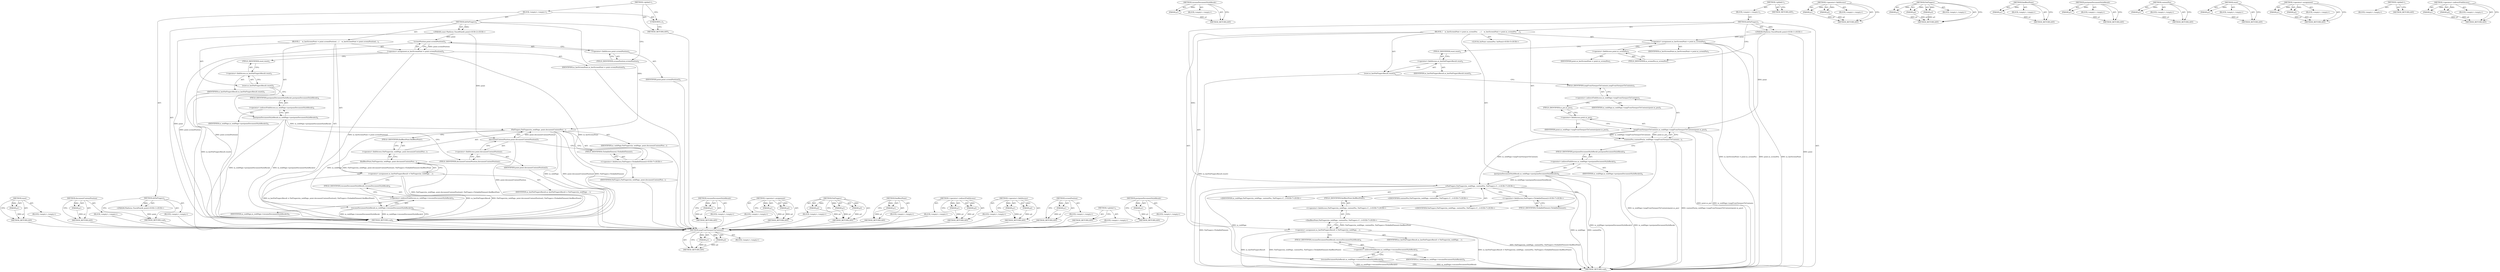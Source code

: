 digraph "postponeDocumentStyleRecalc" {
vulnerable_87 [label=<(METHOD,mapFromViewportToContents)>];
vulnerable_88 [label=<(PARAM,p1)>];
vulnerable_89 [label=<(PARAM,p2)>];
vulnerable_90 [label=<(BLOCK,&lt;empty&gt;,&lt;empty&gt;)>];
vulnerable_91 [label=<(METHOD_RETURN,ANY)>];
vulnerable_111 [label=<(METHOD,resumeDocumentStyleRecalc)>];
vulnerable_112 [label=<(PARAM,p1)>];
vulnerable_113 [label=<(BLOCK,&lt;empty&gt;,&lt;empty&gt;)>];
vulnerable_114 [label=<(METHOD_RETURN,ANY)>];
vulnerable_6 [label=<(METHOD,&lt;global&gt;)<SUB>1</SUB>>];
vulnerable_7 [label=<(BLOCK,&lt;empty&gt;,&lt;empty&gt;)<SUB>1</SUB>>];
vulnerable_8 [label=<(METHOD,doFatFingers)<SUB>1</SUB>>];
vulnerable_9 [label="<(PARAM,Platform::TouchPoint&amp; point)<SUB>1</SUB>>"];
vulnerable_10 [label=<(BLOCK,{
    m_lastScreenPoint = point.m_screenPos;
  ...,{
    m_lastScreenPoint = point.m_screenPos;
  ...)<SUB>2</SUB>>];
vulnerable_11 [label=<(&lt;operator&gt;.assignment,m_lastScreenPoint = point.m_screenPos)<SUB>3</SUB>>];
vulnerable_12 [label=<(IDENTIFIER,m_lastScreenPoint,m_lastScreenPoint = point.m_screenPos)<SUB>3</SUB>>];
vulnerable_13 [label=<(&lt;operator&gt;.fieldAccess,point.m_screenPos)<SUB>3</SUB>>];
vulnerable_14 [label=<(IDENTIFIER,point,m_lastScreenPoint = point.m_screenPos)<SUB>3</SUB>>];
vulnerable_15 [label=<(FIELD_IDENTIFIER,m_screenPos,m_screenPos)<SUB>3</SUB>>];
vulnerable_16 [label=<(reset,m_lastFatFingersResult.reset())<SUB>4</SUB>>];
vulnerable_17 [label=<(&lt;operator&gt;.fieldAccess,m_lastFatFingersResult.reset)<SUB>4</SUB>>];
vulnerable_18 [label=<(IDENTIFIER,m_lastFatFingersResult,m_lastFatFingersResult.reset())<SUB>4</SUB>>];
vulnerable_19 [label=<(FIELD_IDENTIFIER,reset,reset)<SUB>4</SUB>>];
vulnerable_20 [label="<(LOCAL,IntPoint contentPos: IntPoint)<SUB>5</SUB>>"];
vulnerable_21 [label=<(contentPos,contentPos(m_webPage-&gt;mapFromViewportToContents...)<SUB>5</SUB>>];
vulnerable_22 [label=<(mapFromViewportToContents,m_webPage-&gt;mapFromViewportToContents(point.m_pos))<SUB>5</SUB>>];
vulnerable_23 [label=<(&lt;operator&gt;.indirectFieldAccess,m_webPage-&gt;mapFromViewportToContents)<SUB>5</SUB>>];
vulnerable_24 [label=<(IDENTIFIER,m_webPage,m_webPage-&gt;mapFromViewportToContents(point.m_pos))<SUB>5</SUB>>];
vulnerable_25 [label=<(FIELD_IDENTIFIER,mapFromViewportToContents,mapFromViewportToContents)<SUB>5</SUB>>];
vulnerable_26 [label=<(&lt;operator&gt;.fieldAccess,point.m_pos)<SUB>5</SUB>>];
vulnerable_27 [label=<(IDENTIFIER,point,m_webPage-&gt;mapFromViewportToContents(point.m_pos))<SUB>5</SUB>>];
vulnerable_28 [label=<(FIELD_IDENTIFIER,m_pos,m_pos)<SUB>5</SUB>>];
vulnerable_29 [label=<(postponeDocumentStyleRecalc,m_webPage-&gt;postponeDocumentStyleRecalc())<SUB>6</SUB>>];
vulnerable_30 [label=<(&lt;operator&gt;.indirectFieldAccess,m_webPage-&gt;postponeDocumentStyleRecalc)<SUB>6</SUB>>];
vulnerable_31 [label=<(IDENTIFIER,m_webPage,m_webPage-&gt;postponeDocumentStyleRecalc())<SUB>6</SUB>>];
vulnerable_32 [label=<(FIELD_IDENTIFIER,postponeDocumentStyleRecalc,postponeDocumentStyleRecalc)<SUB>6</SUB>>];
vulnerable_33 [label=<(&lt;operator&gt;.assignment,m_lastFatFingersResult = FatFingers(m_webPage, ...)<SUB>7</SUB>>];
vulnerable_34 [label=<(IDENTIFIER,m_lastFatFingersResult,m_lastFatFingersResult = FatFingers(m_webPage, ...)<SUB>7</SUB>>];
vulnerable_35 [label="<(findBestPoint,FatFingers(m_webPage, contentPos, FatFingers::C...)<SUB>7</SUB>>"];
vulnerable_36 [label="<(&lt;operator&gt;.fieldAccess,FatFingers(m_webPage, contentPos, FatFingers::C...)<SUB>7</SUB>>"];
vulnerable_37 [label="<(FatFingers,FatFingers(m_webPage, contentPos, FatFingers::C...)<SUB>7</SUB>>"];
vulnerable_38 [label="<(IDENTIFIER,m_webPage,FatFingers(m_webPage, contentPos, FatFingers::C...)<SUB>7</SUB>>"];
vulnerable_39 [label="<(IDENTIFIER,contentPos,FatFingers(m_webPage, contentPos, FatFingers::C...)<SUB>7</SUB>>"];
vulnerable_40 [label="<(&lt;operator&gt;.fieldAccess,FatFingers::ClickableElement)<SUB>7</SUB>>"];
vulnerable_41 [label="<(IDENTIFIER,FatFingers,FatFingers(m_webPage, contentPos, FatFingers::C...)<SUB>7</SUB>>"];
vulnerable_42 [label=<(FIELD_IDENTIFIER,ClickableElement,ClickableElement)<SUB>7</SUB>>];
vulnerable_43 [label=<(FIELD_IDENTIFIER,findBestPoint,findBestPoint)<SUB>7</SUB>>];
vulnerable_44 [label=<(resumeDocumentStyleRecalc,m_webPage-&gt;resumeDocumentStyleRecalc())<SUB>8</SUB>>];
vulnerable_45 [label=<(&lt;operator&gt;.indirectFieldAccess,m_webPage-&gt;resumeDocumentStyleRecalc)<SUB>8</SUB>>];
vulnerable_46 [label=<(IDENTIFIER,m_webPage,m_webPage-&gt;resumeDocumentStyleRecalc())<SUB>8</SUB>>];
vulnerable_47 [label=<(FIELD_IDENTIFIER,resumeDocumentStyleRecalc,resumeDocumentStyleRecalc)<SUB>8</SUB>>];
vulnerable_48 [label=<(METHOD_RETURN,void)<SUB>1</SUB>>];
vulnerable_50 [label=<(METHOD_RETURN,ANY)<SUB>1</SUB>>];
vulnerable_74 [label=<(METHOD,&lt;operator&gt;.fieldAccess)>];
vulnerable_75 [label=<(PARAM,p1)>];
vulnerable_76 [label=<(PARAM,p2)>];
vulnerable_77 [label=<(BLOCK,&lt;empty&gt;,&lt;empty&gt;)>];
vulnerable_78 [label=<(METHOD_RETURN,ANY)>];
vulnerable_105 [label=<(METHOD,FatFingers)>];
vulnerable_106 [label=<(PARAM,p1)>];
vulnerable_107 [label=<(PARAM,p2)>];
vulnerable_108 [label=<(PARAM,p3)>];
vulnerable_109 [label=<(BLOCK,&lt;empty&gt;,&lt;empty&gt;)>];
vulnerable_110 [label=<(METHOD_RETURN,ANY)>];
vulnerable_101 [label=<(METHOD,findBestPoint)>];
vulnerable_102 [label=<(PARAM,p1)>];
vulnerable_103 [label=<(BLOCK,&lt;empty&gt;,&lt;empty&gt;)>];
vulnerable_104 [label=<(METHOD_RETURN,ANY)>];
vulnerable_97 [label=<(METHOD,postponeDocumentStyleRecalc)>];
vulnerable_98 [label=<(PARAM,p1)>];
vulnerable_99 [label=<(BLOCK,&lt;empty&gt;,&lt;empty&gt;)>];
vulnerable_100 [label=<(METHOD_RETURN,ANY)>];
vulnerable_83 [label=<(METHOD,contentPos)>];
vulnerable_84 [label=<(PARAM,p1)>];
vulnerable_85 [label=<(BLOCK,&lt;empty&gt;,&lt;empty&gt;)>];
vulnerable_86 [label=<(METHOD_RETURN,ANY)>];
vulnerable_79 [label=<(METHOD,reset)>];
vulnerable_80 [label=<(PARAM,p1)>];
vulnerable_81 [label=<(BLOCK,&lt;empty&gt;,&lt;empty&gt;)>];
vulnerable_82 [label=<(METHOD_RETURN,ANY)>];
vulnerable_69 [label=<(METHOD,&lt;operator&gt;.assignment)>];
vulnerable_70 [label=<(PARAM,p1)>];
vulnerable_71 [label=<(PARAM,p2)>];
vulnerable_72 [label=<(BLOCK,&lt;empty&gt;,&lt;empty&gt;)>];
vulnerable_73 [label=<(METHOD_RETURN,ANY)>];
vulnerable_63 [label=<(METHOD,&lt;global&gt;)<SUB>1</SUB>>];
vulnerable_64 [label=<(BLOCK,&lt;empty&gt;,&lt;empty&gt;)>];
vulnerable_65 [label=<(METHOD_RETURN,ANY)>];
vulnerable_92 [label=<(METHOD,&lt;operator&gt;.indirectFieldAccess)>];
vulnerable_93 [label=<(PARAM,p1)>];
vulnerable_94 [label=<(PARAM,p2)>];
vulnerable_95 [label=<(BLOCK,&lt;empty&gt;,&lt;empty&gt;)>];
vulnerable_96 [label=<(METHOD_RETURN,ANY)>];
fixed_82 [label=<(METHOD,reset)>];
fixed_83 [label=<(PARAM,p1)>];
fixed_84 [label=<(BLOCK,&lt;empty&gt;,&lt;empty&gt;)>];
fixed_85 [label=<(METHOD_RETURN,ANY)>];
fixed_105 [label=<(METHOD,documentContentPosition)>];
fixed_106 [label=<(PARAM,p1)>];
fixed_107 [label=<(BLOCK,&lt;empty&gt;,&lt;empty&gt;)>];
fixed_108 [label=<(METHOD_RETURN,ANY)>];
fixed_6 [label=<(METHOD,&lt;global&gt;)<SUB>1</SUB>>];
fixed_7 [label=<(BLOCK,&lt;empty&gt;,&lt;empty&gt;)<SUB>1</SUB>>];
fixed_8 [label=<(METHOD,doFatFingers)<SUB>1</SUB>>];
fixed_9 [label="<(PARAM,Platform::TouchPoint&amp; point)<SUB>1</SUB>>"];
fixed_10 [label=<(BLOCK,&lt;empty&gt;,&lt;empty&gt;)>];
fixed_11 [label=<(METHOD_RETURN,void)<SUB>1</SUB>>];
fixed_13 [label=<(UNKNOWN,),))<SUB>1</SUB>>];
fixed_14 [label=<(METHOD,doFatFingers)<SUB>2</SUB>>];
fixed_15 [label="<(PARAM,const Platform::TouchPoint&amp; point)<SUB>2</SUB>>"];
fixed_16 [label=<(BLOCK,{
    m_lastScreenPoint = point.screenPosition(...,{
    m_lastScreenPoint = point.screenPosition(...)<SUB>3</SUB>>];
fixed_17 [label=<(&lt;operator&gt;.assignment,m_lastScreenPoint = point.screenPosition())<SUB>4</SUB>>];
fixed_18 [label=<(IDENTIFIER,m_lastScreenPoint,m_lastScreenPoint = point.screenPosition())<SUB>4</SUB>>];
fixed_19 [label=<(screenPosition,point.screenPosition())<SUB>4</SUB>>];
fixed_20 [label=<(&lt;operator&gt;.fieldAccess,point.screenPosition)<SUB>4</SUB>>];
fixed_21 [label=<(IDENTIFIER,point,point.screenPosition())<SUB>4</SUB>>];
fixed_22 [label=<(FIELD_IDENTIFIER,screenPosition,screenPosition)<SUB>4</SUB>>];
fixed_23 [label=<(reset,m_lastFatFingersResult.reset())<SUB>5</SUB>>];
fixed_24 [label=<(&lt;operator&gt;.fieldAccess,m_lastFatFingersResult.reset)<SUB>5</SUB>>];
fixed_25 [label=<(IDENTIFIER,m_lastFatFingersResult,m_lastFatFingersResult.reset())<SUB>5</SUB>>];
fixed_26 [label=<(FIELD_IDENTIFIER,reset,reset)<SUB>5</SUB>>];
fixed_27 [label=<(postponeDocumentStyleRecalc,m_webPage-&gt;postponeDocumentStyleRecalc())<SUB>6</SUB>>];
fixed_28 [label=<(&lt;operator&gt;.indirectFieldAccess,m_webPage-&gt;postponeDocumentStyleRecalc)<SUB>6</SUB>>];
fixed_29 [label=<(IDENTIFIER,m_webPage,m_webPage-&gt;postponeDocumentStyleRecalc())<SUB>6</SUB>>];
fixed_30 [label=<(FIELD_IDENTIFIER,postponeDocumentStyleRecalc,postponeDocumentStyleRecalc)<SUB>6</SUB>>];
fixed_31 [label=<(&lt;operator&gt;.assignment,m_lastFatFingersResult = FatFingers(m_webPage, ...)<SUB>7</SUB>>];
fixed_32 [label=<(IDENTIFIER,m_lastFatFingersResult,m_lastFatFingersResult = FatFingers(m_webPage, ...)<SUB>7</SUB>>];
fixed_33 [label=<(findBestPoint,FatFingers(m_webPage, point.documentContentPosi...)<SUB>7</SUB>>];
fixed_34 [label=<(&lt;operator&gt;.fieldAccess,FatFingers(m_webPage, point.documentContentPosi...)<SUB>7</SUB>>];
fixed_35 [label=<(FatFingers,FatFingers(m_webPage, point.documentContentPosi...)<SUB>7</SUB>>];
fixed_36 [label=<(IDENTIFIER,m_webPage,FatFingers(m_webPage, point.documentContentPosi...)<SUB>7</SUB>>];
fixed_37 [label=<(documentContentPosition,point.documentContentPosition())<SUB>7</SUB>>];
fixed_38 [label=<(&lt;operator&gt;.fieldAccess,point.documentContentPosition)<SUB>7</SUB>>];
fixed_39 [label=<(IDENTIFIER,point,point.documentContentPosition())<SUB>7</SUB>>];
fixed_40 [label=<(FIELD_IDENTIFIER,documentContentPosition,documentContentPosition)<SUB>7</SUB>>];
fixed_41 [label="<(&lt;operator&gt;.fieldAccess,FatFingers::ClickableElement)<SUB>7</SUB>>"];
fixed_42 [label=<(IDENTIFIER,FatFingers,FatFingers(m_webPage, point.documentContentPosi...)<SUB>7</SUB>>];
fixed_43 [label=<(FIELD_IDENTIFIER,ClickableElement,ClickableElement)<SUB>7</SUB>>];
fixed_44 [label=<(FIELD_IDENTIFIER,findBestPoint,findBestPoint)<SUB>7</SUB>>];
fixed_45 [label=<(resumeDocumentStyleRecalc,m_webPage-&gt;resumeDocumentStyleRecalc())<SUB>8</SUB>>];
fixed_46 [label=<(&lt;operator&gt;.indirectFieldAccess,m_webPage-&gt;resumeDocumentStyleRecalc)<SUB>8</SUB>>];
fixed_47 [label=<(IDENTIFIER,m_webPage,m_webPage-&gt;resumeDocumentStyleRecalc())<SUB>8</SUB>>];
fixed_48 [label=<(FIELD_IDENTIFIER,resumeDocumentStyleRecalc,resumeDocumentStyleRecalc)<SUB>8</SUB>>];
fixed_49 [label=<(METHOD_RETURN,void)<SUB>2</SUB>>];
fixed_51 [label=<(METHOD_RETURN,ANY)<SUB>1</SUB>>];
fixed_109 [label=<(METHOD,resumeDocumentStyleRecalc)>];
fixed_110 [label=<(PARAM,p1)>];
fixed_111 [label=<(BLOCK,&lt;empty&gt;,&lt;empty&gt;)>];
fixed_112 [label=<(METHOD_RETURN,ANY)>];
fixed_68 [label=<(METHOD,&lt;operator&gt;.assignment)>];
fixed_69 [label=<(PARAM,p1)>];
fixed_70 [label=<(PARAM,p2)>];
fixed_71 [label=<(BLOCK,&lt;empty&gt;,&lt;empty&gt;)>];
fixed_72 [label=<(METHOD_RETURN,ANY)>];
fixed_99 [label=<(METHOD,FatFingers)>];
fixed_100 [label=<(PARAM,p1)>];
fixed_101 [label=<(PARAM,p2)>];
fixed_102 [label=<(PARAM,p3)>];
fixed_103 [label=<(BLOCK,&lt;empty&gt;,&lt;empty&gt;)>];
fixed_104 [label=<(METHOD_RETURN,ANY)>];
fixed_95 [label=<(METHOD,findBestPoint)>];
fixed_96 [label=<(PARAM,p1)>];
fixed_97 [label=<(BLOCK,&lt;empty&gt;,&lt;empty&gt;)>];
fixed_98 [label=<(METHOD_RETURN,ANY)>];
fixed_90 [label=<(METHOD,&lt;operator&gt;.indirectFieldAccess)>];
fixed_91 [label=<(PARAM,p1)>];
fixed_92 [label=<(PARAM,p2)>];
fixed_93 [label=<(BLOCK,&lt;empty&gt;,&lt;empty&gt;)>];
fixed_94 [label=<(METHOD_RETURN,ANY)>];
fixed_77 [label=<(METHOD,&lt;operator&gt;.fieldAccess)>];
fixed_78 [label=<(PARAM,p1)>];
fixed_79 [label=<(PARAM,p2)>];
fixed_80 [label=<(BLOCK,&lt;empty&gt;,&lt;empty&gt;)>];
fixed_81 [label=<(METHOD_RETURN,ANY)>];
fixed_73 [label=<(METHOD,screenPosition)>];
fixed_74 [label=<(PARAM,p1)>];
fixed_75 [label=<(BLOCK,&lt;empty&gt;,&lt;empty&gt;)>];
fixed_76 [label=<(METHOD_RETURN,ANY)>];
fixed_62 [label=<(METHOD,&lt;global&gt;)<SUB>1</SUB>>];
fixed_63 [label=<(BLOCK,&lt;empty&gt;,&lt;empty&gt;)>];
fixed_64 [label=<(METHOD_RETURN,ANY)>];
fixed_86 [label=<(METHOD,postponeDocumentStyleRecalc)>];
fixed_87 [label=<(PARAM,p1)>];
fixed_88 [label=<(BLOCK,&lt;empty&gt;,&lt;empty&gt;)>];
fixed_89 [label=<(METHOD_RETURN,ANY)>];
vulnerable_87 -> vulnerable_88  [key=0, label="AST: "];
vulnerable_87 -> vulnerable_88  [key=1, label="DDG: "];
vulnerable_87 -> vulnerable_90  [key=0, label="AST: "];
vulnerable_87 -> vulnerable_89  [key=0, label="AST: "];
vulnerable_87 -> vulnerable_89  [key=1, label="DDG: "];
vulnerable_87 -> vulnerable_91  [key=0, label="AST: "];
vulnerable_87 -> vulnerable_91  [key=1, label="CFG: "];
vulnerable_88 -> vulnerable_91  [key=0, label="DDG: p1"];
vulnerable_89 -> vulnerable_91  [key=0, label="DDG: p2"];
vulnerable_111 -> vulnerable_112  [key=0, label="AST: "];
vulnerable_111 -> vulnerable_112  [key=1, label="DDG: "];
vulnerable_111 -> vulnerable_113  [key=0, label="AST: "];
vulnerable_111 -> vulnerable_114  [key=0, label="AST: "];
vulnerable_111 -> vulnerable_114  [key=1, label="CFG: "];
vulnerable_112 -> vulnerable_114  [key=0, label="DDG: p1"];
vulnerable_6 -> vulnerable_7  [key=0, label="AST: "];
vulnerable_6 -> vulnerable_50  [key=0, label="AST: "];
vulnerable_6 -> vulnerable_50  [key=1, label="CFG: "];
vulnerable_7 -> vulnerable_8  [key=0, label="AST: "];
vulnerable_8 -> vulnerable_9  [key=0, label="AST: "];
vulnerable_8 -> vulnerable_9  [key=1, label="DDG: "];
vulnerable_8 -> vulnerable_10  [key=0, label="AST: "];
vulnerable_8 -> vulnerable_48  [key=0, label="AST: "];
vulnerable_8 -> vulnerable_15  [key=0, label="CFG: "];
vulnerable_8 -> vulnerable_37  [key=0, label="DDG: "];
vulnerable_9 -> vulnerable_48  [key=0, label="DDG: point"];
vulnerable_9 -> vulnerable_11  [key=0, label="DDG: point"];
vulnerable_9 -> vulnerable_22  [key=0, label="DDG: point"];
vulnerable_10 -> vulnerable_11  [key=0, label="AST: "];
vulnerable_10 -> vulnerable_16  [key=0, label="AST: "];
vulnerable_10 -> vulnerable_20  [key=0, label="AST: "];
vulnerable_10 -> vulnerable_21  [key=0, label="AST: "];
vulnerable_10 -> vulnerable_29  [key=0, label="AST: "];
vulnerable_10 -> vulnerable_33  [key=0, label="AST: "];
vulnerable_10 -> vulnerable_44  [key=0, label="AST: "];
vulnerable_11 -> vulnerable_12  [key=0, label="AST: "];
vulnerable_11 -> vulnerable_13  [key=0, label="AST: "];
vulnerable_11 -> vulnerable_19  [key=0, label="CFG: "];
vulnerable_11 -> vulnerable_48  [key=0, label="DDG: point.m_screenPos"];
vulnerable_11 -> vulnerable_48  [key=1, label="DDG: m_lastScreenPoint = point.m_screenPos"];
vulnerable_11 -> vulnerable_48  [key=2, label="DDG: m_lastScreenPoint"];
vulnerable_13 -> vulnerable_14  [key=0, label="AST: "];
vulnerable_13 -> vulnerable_15  [key=0, label="AST: "];
vulnerable_13 -> vulnerable_11  [key=0, label="CFG: "];
vulnerable_15 -> vulnerable_13  [key=0, label="CFG: "];
vulnerable_16 -> vulnerable_17  [key=0, label="AST: "];
vulnerable_16 -> vulnerable_25  [key=0, label="CFG: "];
vulnerable_16 -> vulnerable_48  [key=0, label="DDG: m_lastFatFingersResult.reset()"];
vulnerable_17 -> vulnerable_18  [key=0, label="AST: "];
vulnerable_17 -> vulnerable_19  [key=0, label="AST: "];
vulnerable_17 -> vulnerable_16  [key=0, label="CFG: "];
vulnerable_19 -> vulnerable_17  [key=0, label="CFG: "];
vulnerable_21 -> vulnerable_22  [key=0, label="AST: "];
vulnerable_21 -> vulnerable_32  [key=0, label="CFG: "];
vulnerable_21 -> vulnerable_48  [key=0, label="DDG: m_webPage-&gt;mapFromViewportToContents(point.m_pos)"];
vulnerable_21 -> vulnerable_48  [key=1, label="DDG: contentPos(m_webPage-&gt;mapFromViewportToContents(point.m_pos))"];
vulnerable_22 -> vulnerable_23  [key=0, label="AST: "];
vulnerable_22 -> vulnerable_26  [key=0, label="AST: "];
vulnerable_22 -> vulnerable_21  [key=0, label="CFG: "];
vulnerable_22 -> vulnerable_21  [key=1, label="DDG: m_webPage-&gt;mapFromViewportToContents"];
vulnerable_22 -> vulnerable_21  [key=2, label="DDG: point.m_pos"];
vulnerable_22 -> vulnerable_48  [key=0, label="DDG: m_webPage-&gt;mapFromViewportToContents"];
vulnerable_22 -> vulnerable_48  [key=1, label="DDG: point.m_pos"];
vulnerable_22 -> vulnerable_37  [key=0, label="DDG: m_webPage-&gt;mapFromViewportToContents"];
vulnerable_23 -> vulnerable_24  [key=0, label="AST: "];
vulnerable_23 -> vulnerable_25  [key=0, label="AST: "];
vulnerable_23 -> vulnerable_28  [key=0, label="CFG: "];
vulnerable_25 -> vulnerable_23  [key=0, label="CFG: "];
vulnerable_26 -> vulnerable_27  [key=0, label="AST: "];
vulnerable_26 -> vulnerable_28  [key=0, label="AST: "];
vulnerable_26 -> vulnerable_22  [key=0, label="CFG: "];
vulnerable_28 -> vulnerable_26  [key=0, label="CFG: "];
vulnerable_29 -> vulnerable_30  [key=0, label="AST: "];
vulnerable_29 -> vulnerable_42  [key=0, label="CFG: "];
vulnerable_29 -> vulnerable_48  [key=0, label="DDG: m_webPage-&gt;postponeDocumentStyleRecalc"];
vulnerable_29 -> vulnerable_48  [key=1, label="DDG: m_webPage-&gt;postponeDocumentStyleRecalc()"];
vulnerable_29 -> vulnerable_37  [key=0, label="DDG: m_webPage-&gt;postponeDocumentStyleRecalc"];
vulnerable_30 -> vulnerable_31  [key=0, label="AST: "];
vulnerable_30 -> vulnerable_32  [key=0, label="AST: "];
vulnerable_30 -> vulnerable_29  [key=0, label="CFG: "];
vulnerable_32 -> vulnerable_30  [key=0, label="CFG: "];
vulnerable_33 -> vulnerable_34  [key=0, label="AST: "];
vulnerable_33 -> vulnerable_35  [key=0, label="AST: "];
vulnerable_33 -> vulnerable_47  [key=0, label="CFG: "];
vulnerable_33 -> vulnerable_48  [key=0, label="DDG: m_lastFatFingersResult"];
vulnerable_33 -> vulnerable_48  [key=1, label="DDG: FatFingers(m_webPage, contentPos, FatFingers::ClickableElement).findBestPoint()"];
vulnerable_33 -> vulnerable_48  [key=2, label="DDG: m_lastFatFingersResult = FatFingers(m_webPage, contentPos, FatFingers::ClickableElement).findBestPoint()"];
vulnerable_35 -> vulnerable_36  [key=0, label="AST: "];
vulnerable_35 -> vulnerable_33  [key=0, label="CFG: "];
vulnerable_35 -> vulnerable_33  [key=1, label="DDG: FatFingers(m_webPage, contentPos, FatFingers::ClickableElement).findBestPoint"];
vulnerable_35 -> vulnerable_48  [key=0, label="DDG: FatFingers(m_webPage, contentPos, FatFingers::ClickableElement).findBestPoint"];
vulnerable_36 -> vulnerable_37  [key=0, label="AST: "];
vulnerable_36 -> vulnerable_43  [key=0, label="AST: "];
vulnerable_36 -> vulnerable_35  [key=0, label="CFG: "];
vulnerable_37 -> vulnerable_38  [key=0, label="AST: "];
vulnerable_37 -> vulnerable_39  [key=0, label="AST: "];
vulnerable_37 -> vulnerable_40  [key=0, label="AST: "];
vulnerable_37 -> vulnerable_43  [key=0, label="CFG: "];
vulnerable_37 -> vulnerable_48  [key=0, label="DDG: m_webPage"];
vulnerable_37 -> vulnerable_48  [key=1, label="DDG: contentPos"];
vulnerable_37 -> vulnerable_48  [key=2, label="DDG: FatFingers::ClickableElement"];
vulnerable_37 -> vulnerable_44  [key=0, label="DDG: m_webPage"];
vulnerable_40 -> vulnerable_41  [key=0, label="AST: "];
vulnerable_40 -> vulnerable_42  [key=0, label="AST: "];
vulnerable_40 -> vulnerable_37  [key=0, label="CFG: "];
vulnerable_42 -> vulnerable_40  [key=0, label="CFG: "];
vulnerable_43 -> vulnerable_36  [key=0, label="CFG: "];
vulnerable_44 -> vulnerable_45  [key=0, label="AST: "];
vulnerable_44 -> vulnerable_48  [key=0, label="CFG: "];
vulnerable_44 -> vulnerable_48  [key=1, label="DDG: m_webPage-&gt;resumeDocumentStyleRecalc"];
vulnerable_44 -> vulnerable_48  [key=2, label="DDG: m_webPage-&gt;resumeDocumentStyleRecalc()"];
vulnerable_45 -> vulnerable_46  [key=0, label="AST: "];
vulnerable_45 -> vulnerable_47  [key=0, label="AST: "];
vulnerable_45 -> vulnerable_44  [key=0, label="CFG: "];
vulnerable_47 -> vulnerable_45  [key=0, label="CFG: "];
vulnerable_74 -> vulnerable_75  [key=0, label="AST: "];
vulnerable_74 -> vulnerable_75  [key=1, label="DDG: "];
vulnerable_74 -> vulnerable_77  [key=0, label="AST: "];
vulnerable_74 -> vulnerable_76  [key=0, label="AST: "];
vulnerable_74 -> vulnerable_76  [key=1, label="DDG: "];
vulnerable_74 -> vulnerable_78  [key=0, label="AST: "];
vulnerable_74 -> vulnerable_78  [key=1, label="CFG: "];
vulnerable_75 -> vulnerable_78  [key=0, label="DDG: p1"];
vulnerable_76 -> vulnerable_78  [key=0, label="DDG: p2"];
vulnerable_105 -> vulnerable_106  [key=0, label="AST: "];
vulnerable_105 -> vulnerable_106  [key=1, label="DDG: "];
vulnerable_105 -> vulnerable_109  [key=0, label="AST: "];
vulnerable_105 -> vulnerable_107  [key=0, label="AST: "];
vulnerable_105 -> vulnerable_107  [key=1, label="DDG: "];
vulnerable_105 -> vulnerable_110  [key=0, label="AST: "];
vulnerable_105 -> vulnerable_110  [key=1, label="CFG: "];
vulnerable_105 -> vulnerable_108  [key=0, label="AST: "];
vulnerable_105 -> vulnerable_108  [key=1, label="DDG: "];
vulnerable_106 -> vulnerable_110  [key=0, label="DDG: p1"];
vulnerable_107 -> vulnerable_110  [key=0, label="DDG: p2"];
vulnerable_108 -> vulnerable_110  [key=0, label="DDG: p3"];
vulnerable_101 -> vulnerable_102  [key=0, label="AST: "];
vulnerable_101 -> vulnerable_102  [key=1, label="DDG: "];
vulnerable_101 -> vulnerable_103  [key=0, label="AST: "];
vulnerable_101 -> vulnerable_104  [key=0, label="AST: "];
vulnerable_101 -> vulnerable_104  [key=1, label="CFG: "];
vulnerable_102 -> vulnerable_104  [key=0, label="DDG: p1"];
vulnerable_97 -> vulnerable_98  [key=0, label="AST: "];
vulnerable_97 -> vulnerable_98  [key=1, label="DDG: "];
vulnerable_97 -> vulnerable_99  [key=0, label="AST: "];
vulnerable_97 -> vulnerable_100  [key=0, label="AST: "];
vulnerable_97 -> vulnerable_100  [key=1, label="CFG: "];
vulnerable_98 -> vulnerable_100  [key=0, label="DDG: p1"];
vulnerable_83 -> vulnerable_84  [key=0, label="AST: "];
vulnerable_83 -> vulnerable_84  [key=1, label="DDG: "];
vulnerable_83 -> vulnerable_85  [key=0, label="AST: "];
vulnerable_83 -> vulnerable_86  [key=0, label="AST: "];
vulnerable_83 -> vulnerable_86  [key=1, label="CFG: "];
vulnerable_84 -> vulnerable_86  [key=0, label="DDG: p1"];
vulnerable_79 -> vulnerable_80  [key=0, label="AST: "];
vulnerable_79 -> vulnerable_80  [key=1, label="DDG: "];
vulnerable_79 -> vulnerable_81  [key=0, label="AST: "];
vulnerable_79 -> vulnerable_82  [key=0, label="AST: "];
vulnerable_79 -> vulnerable_82  [key=1, label="CFG: "];
vulnerable_80 -> vulnerable_82  [key=0, label="DDG: p1"];
vulnerable_69 -> vulnerable_70  [key=0, label="AST: "];
vulnerable_69 -> vulnerable_70  [key=1, label="DDG: "];
vulnerable_69 -> vulnerable_72  [key=0, label="AST: "];
vulnerable_69 -> vulnerable_71  [key=0, label="AST: "];
vulnerable_69 -> vulnerable_71  [key=1, label="DDG: "];
vulnerable_69 -> vulnerable_73  [key=0, label="AST: "];
vulnerable_69 -> vulnerable_73  [key=1, label="CFG: "];
vulnerable_70 -> vulnerable_73  [key=0, label="DDG: p1"];
vulnerable_71 -> vulnerable_73  [key=0, label="DDG: p2"];
vulnerable_63 -> vulnerable_64  [key=0, label="AST: "];
vulnerable_63 -> vulnerable_65  [key=0, label="AST: "];
vulnerable_63 -> vulnerable_65  [key=1, label="CFG: "];
vulnerable_92 -> vulnerable_93  [key=0, label="AST: "];
vulnerable_92 -> vulnerable_93  [key=1, label="DDG: "];
vulnerable_92 -> vulnerable_95  [key=0, label="AST: "];
vulnerable_92 -> vulnerable_94  [key=0, label="AST: "];
vulnerable_92 -> vulnerable_94  [key=1, label="DDG: "];
vulnerable_92 -> vulnerable_96  [key=0, label="AST: "];
vulnerable_92 -> vulnerable_96  [key=1, label="CFG: "];
vulnerable_93 -> vulnerable_96  [key=0, label="DDG: p1"];
vulnerable_94 -> vulnerable_96  [key=0, label="DDG: p2"];
fixed_82 -> fixed_83  [key=0, label="AST: "];
fixed_82 -> fixed_83  [key=1, label="DDG: "];
fixed_82 -> fixed_84  [key=0, label="AST: "];
fixed_82 -> fixed_85  [key=0, label="AST: "];
fixed_82 -> fixed_85  [key=1, label="CFG: "];
fixed_83 -> fixed_85  [key=0, label="DDG: p1"];
fixed_84 -> vulnerable_87  [key=0];
fixed_85 -> vulnerable_87  [key=0];
fixed_105 -> fixed_106  [key=0, label="AST: "];
fixed_105 -> fixed_106  [key=1, label="DDG: "];
fixed_105 -> fixed_107  [key=0, label="AST: "];
fixed_105 -> fixed_108  [key=0, label="AST: "];
fixed_105 -> fixed_108  [key=1, label="CFG: "];
fixed_106 -> fixed_108  [key=0, label="DDG: p1"];
fixed_107 -> vulnerable_87  [key=0];
fixed_108 -> vulnerable_87  [key=0];
fixed_6 -> fixed_7  [key=0, label="AST: "];
fixed_6 -> fixed_51  [key=0, label="AST: "];
fixed_6 -> fixed_13  [key=0, label="CFG: "];
fixed_7 -> fixed_8  [key=0, label="AST: "];
fixed_7 -> fixed_13  [key=0, label="AST: "];
fixed_7 -> fixed_14  [key=0, label="AST: "];
fixed_8 -> fixed_9  [key=0, label="AST: "];
fixed_8 -> fixed_9  [key=1, label="DDG: "];
fixed_8 -> fixed_10  [key=0, label="AST: "];
fixed_8 -> fixed_11  [key=0, label="AST: "];
fixed_8 -> fixed_11  [key=1, label="CFG: "];
fixed_9 -> fixed_11  [key=0, label="DDG: point"];
fixed_10 -> vulnerable_87  [key=0];
fixed_11 -> vulnerable_87  [key=0];
fixed_13 -> fixed_51  [key=0, label="CFG: "];
fixed_14 -> fixed_15  [key=0, label="AST: "];
fixed_14 -> fixed_15  [key=1, label="DDG: "];
fixed_14 -> fixed_16  [key=0, label="AST: "];
fixed_14 -> fixed_49  [key=0, label="AST: "];
fixed_14 -> fixed_22  [key=0, label="CFG: "];
fixed_14 -> fixed_35  [key=0, label="DDG: "];
fixed_15 -> fixed_49  [key=0, label="DDG: point"];
fixed_15 -> fixed_19  [key=0, label="DDG: point"];
fixed_15 -> fixed_37  [key=0, label="DDG: point"];
fixed_16 -> fixed_17  [key=0, label="AST: "];
fixed_16 -> fixed_23  [key=0, label="AST: "];
fixed_16 -> fixed_27  [key=0, label="AST: "];
fixed_16 -> fixed_31  [key=0, label="AST: "];
fixed_16 -> fixed_45  [key=0, label="AST: "];
fixed_17 -> fixed_18  [key=0, label="AST: "];
fixed_17 -> fixed_19  [key=0, label="AST: "];
fixed_17 -> fixed_26  [key=0, label="CFG: "];
fixed_17 -> fixed_49  [key=0, label="DDG: point.screenPosition()"];
fixed_17 -> fixed_49  [key=1, label="DDG: m_lastScreenPoint = point.screenPosition()"];
fixed_17 -> fixed_49  [key=2, label="DDG: m_lastScreenPoint"];
fixed_18 -> vulnerable_87  [key=0];
fixed_19 -> fixed_20  [key=0, label="AST: "];
fixed_19 -> fixed_17  [key=0, label="CFG: "];
fixed_19 -> fixed_17  [key=1, label="DDG: point.screenPosition"];
fixed_19 -> fixed_49  [key=0, label="DDG: point.screenPosition"];
fixed_20 -> fixed_21  [key=0, label="AST: "];
fixed_20 -> fixed_22  [key=0, label="AST: "];
fixed_20 -> fixed_19  [key=0, label="CFG: "];
fixed_21 -> vulnerable_87  [key=0];
fixed_22 -> fixed_20  [key=0, label="CFG: "];
fixed_23 -> fixed_24  [key=0, label="AST: "];
fixed_23 -> fixed_30  [key=0, label="CFG: "];
fixed_23 -> fixed_49  [key=0, label="DDG: m_lastFatFingersResult.reset()"];
fixed_24 -> fixed_25  [key=0, label="AST: "];
fixed_24 -> fixed_26  [key=0, label="AST: "];
fixed_24 -> fixed_23  [key=0, label="CFG: "];
fixed_25 -> vulnerable_87  [key=0];
fixed_26 -> fixed_24  [key=0, label="CFG: "];
fixed_27 -> fixed_28  [key=0, label="AST: "];
fixed_27 -> fixed_40  [key=0, label="CFG: "];
fixed_27 -> fixed_49  [key=0, label="DDG: m_webPage-&gt;postponeDocumentStyleRecalc"];
fixed_27 -> fixed_49  [key=1, label="DDG: m_webPage-&gt;postponeDocumentStyleRecalc()"];
fixed_27 -> fixed_35  [key=0, label="DDG: m_webPage-&gt;postponeDocumentStyleRecalc"];
fixed_28 -> fixed_29  [key=0, label="AST: "];
fixed_28 -> fixed_30  [key=0, label="AST: "];
fixed_28 -> fixed_27  [key=0, label="CFG: "];
fixed_29 -> vulnerable_87  [key=0];
fixed_30 -> fixed_28  [key=0, label="CFG: "];
fixed_31 -> fixed_32  [key=0, label="AST: "];
fixed_31 -> fixed_33  [key=0, label="AST: "];
fixed_31 -> fixed_48  [key=0, label="CFG: "];
fixed_31 -> fixed_49  [key=0, label="DDG: m_lastFatFingersResult"];
fixed_31 -> fixed_49  [key=1, label="DDG: FatFingers(m_webPage, point.documentContentPosition(), FatFingers::ClickableElement).findBestPoint()"];
fixed_31 -> fixed_49  [key=2, label="DDG: m_lastFatFingersResult = FatFingers(m_webPage, point.documentContentPosition(), FatFingers::ClickableElement).findBestPoint()"];
fixed_32 -> vulnerable_87  [key=0];
fixed_33 -> fixed_34  [key=0, label="AST: "];
fixed_33 -> fixed_31  [key=0, label="CFG: "];
fixed_33 -> fixed_31  [key=1, label="DDG: FatFingers(m_webPage, point.documentContentPosition(), FatFingers::ClickableElement).findBestPoint"];
fixed_33 -> fixed_49  [key=0, label="DDG: FatFingers(m_webPage, point.documentContentPosition(), FatFingers::ClickableElement).findBestPoint"];
fixed_34 -> fixed_35  [key=0, label="AST: "];
fixed_34 -> fixed_44  [key=0, label="AST: "];
fixed_34 -> fixed_33  [key=0, label="CFG: "];
fixed_35 -> fixed_36  [key=0, label="AST: "];
fixed_35 -> fixed_37  [key=0, label="AST: "];
fixed_35 -> fixed_41  [key=0, label="AST: "];
fixed_35 -> fixed_44  [key=0, label="CFG: "];
fixed_35 -> fixed_49  [key=0, label="DDG: m_webPage"];
fixed_35 -> fixed_49  [key=1, label="DDG: point.documentContentPosition()"];
fixed_35 -> fixed_49  [key=2, label="DDG: FatFingers::ClickableElement"];
fixed_35 -> fixed_45  [key=0, label="DDG: m_webPage"];
fixed_36 -> vulnerable_87  [key=0];
fixed_37 -> fixed_38  [key=0, label="AST: "];
fixed_37 -> fixed_43  [key=0, label="CFG: "];
fixed_37 -> fixed_49  [key=0, label="DDG: point.documentContentPosition"];
fixed_37 -> fixed_35  [key=0, label="DDG: point.documentContentPosition"];
fixed_38 -> fixed_39  [key=0, label="AST: "];
fixed_38 -> fixed_40  [key=0, label="AST: "];
fixed_38 -> fixed_37  [key=0, label="CFG: "];
fixed_39 -> vulnerable_87  [key=0];
fixed_40 -> fixed_38  [key=0, label="CFG: "];
fixed_41 -> fixed_42  [key=0, label="AST: "];
fixed_41 -> fixed_43  [key=0, label="AST: "];
fixed_41 -> fixed_35  [key=0, label="CFG: "];
fixed_42 -> vulnerable_87  [key=0];
fixed_43 -> fixed_41  [key=0, label="CFG: "];
fixed_44 -> fixed_34  [key=0, label="CFG: "];
fixed_45 -> fixed_46  [key=0, label="AST: "];
fixed_45 -> fixed_49  [key=0, label="CFG: "];
fixed_45 -> fixed_49  [key=1, label="DDG: m_webPage-&gt;resumeDocumentStyleRecalc"];
fixed_45 -> fixed_49  [key=2, label="DDG: m_webPage-&gt;resumeDocumentStyleRecalc()"];
fixed_46 -> fixed_47  [key=0, label="AST: "];
fixed_46 -> fixed_48  [key=0, label="AST: "];
fixed_46 -> fixed_45  [key=0, label="CFG: "];
fixed_47 -> vulnerable_87  [key=0];
fixed_48 -> fixed_46  [key=0, label="CFG: "];
fixed_49 -> vulnerable_87  [key=0];
fixed_51 -> vulnerable_87  [key=0];
fixed_109 -> fixed_110  [key=0, label="AST: "];
fixed_109 -> fixed_110  [key=1, label="DDG: "];
fixed_109 -> fixed_111  [key=0, label="AST: "];
fixed_109 -> fixed_112  [key=0, label="AST: "];
fixed_109 -> fixed_112  [key=1, label="CFG: "];
fixed_110 -> fixed_112  [key=0, label="DDG: p1"];
fixed_111 -> vulnerable_87  [key=0];
fixed_112 -> vulnerable_87  [key=0];
fixed_68 -> fixed_69  [key=0, label="AST: "];
fixed_68 -> fixed_69  [key=1, label="DDG: "];
fixed_68 -> fixed_71  [key=0, label="AST: "];
fixed_68 -> fixed_70  [key=0, label="AST: "];
fixed_68 -> fixed_70  [key=1, label="DDG: "];
fixed_68 -> fixed_72  [key=0, label="AST: "];
fixed_68 -> fixed_72  [key=1, label="CFG: "];
fixed_69 -> fixed_72  [key=0, label="DDG: p1"];
fixed_70 -> fixed_72  [key=0, label="DDG: p2"];
fixed_71 -> vulnerable_87  [key=0];
fixed_72 -> vulnerable_87  [key=0];
fixed_99 -> fixed_100  [key=0, label="AST: "];
fixed_99 -> fixed_100  [key=1, label="DDG: "];
fixed_99 -> fixed_103  [key=0, label="AST: "];
fixed_99 -> fixed_101  [key=0, label="AST: "];
fixed_99 -> fixed_101  [key=1, label="DDG: "];
fixed_99 -> fixed_104  [key=0, label="AST: "];
fixed_99 -> fixed_104  [key=1, label="CFG: "];
fixed_99 -> fixed_102  [key=0, label="AST: "];
fixed_99 -> fixed_102  [key=1, label="DDG: "];
fixed_100 -> fixed_104  [key=0, label="DDG: p1"];
fixed_101 -> fixed_104  [key=0, label="DDG: p2"];
fixed_102 -> fixed_104  [key=0, label="DDG: p3"];
fixed_103 -> vulnerable_87  [key=0];
fixed_104 -> vulnerable_87  [key=0];
fixed_95 -> fixed_96  [key=0, label="AST: "];
fixed_95 -> fixed_96  [key=1, label="DDG: "];
fixed_95 -> fixed_97  [key=0, label="AST: "];
fixed_95 -> fixed_98  [key=0, label="AST: "];
fixed_95 -> fixed_98  [key=1, label="CFG: "];
fixed_96 -> fixed_98  [key=0, label="DDG: p1"];
fixed_97 -> vulnerable_87  [key=0];
fixed_98 -> vulnerable_87  [key=0];
fixed_90 -> fixed_91  [key=0, label="AST: "];
fixed_90 -> fixed_91  [key=1, label="DDG: "];
fixed_90 -> fixed_93  [key=0, label="AST: "];
fixed_90 -> fixed_92  [key=0, label="AST: "];
fixed_90 -> fixed_92  [key=1, label="DDG: "];
fixed_90 -> fixed_94  [key=0, label="AST: "];
fixed_90 -> fixed_94  [key=1, label="CFG: "];
fixed_91 -> fixed_94  [key=0, label="DDG: p1"];
fixed_92 -> fixed_94  [key=0, label="DDG: p2"];
fixed_93 -> vulnerable_87  [key=0];
fixed_94 -> vulnerable_87  [key=0];
fixed_77 -> fixed_78  [key=0, label="AST: "];
fixed_77 -> fixed_78  [key=1, label="DDG: "];
fixed_77 -> fixed_80  [key=0, label="AST: "];
fixed_77 -> fixed_79  [key=0, label="AST: "];
fixed_77 -> fixed_79  [key=1, label="DDG: "];
fixed_77 -> fixed_81  [key=0, label="AST: "];
fixed_77 -> fixed_81  [key=1, label="CFG: "];
fixed_78 -> fixed_81  [key=0, label="DDG: p1"];
fixed_79 -> fixed_81  [key=0, label="DDG: p2"];
fixed_80 -> vulnerable_87  [key=0];
fixed_81 -> vulnerable_87  [key=0];
fixed_73 -> fixed_74  [key=0, label="AST: "];
fixed_73 -> fixed_74  [key=1, label="DDG: "];
fixed_73 -> fixed_75  [key=0, label="AST: "];
fixed_73 -> fixed_76  [key=0, label="AST: "];
fixed_73 -> fixed_76  [key=1, label="CFG: "];
fixed_74 -> fixed_76  [key=0, label="DDG: p1"];
fixed_75 -> vulnerable_87  [key=0];
fixed_76 -> vulnerable_87  [key=0];
fixed_62 -> fixed_63  [key=0, label="AST: "];
fixed_62 -> fixed_64  [key=0, label="AST: "];
fixed_62 -> fixed_64  [key=1, label="CFG: "];
fixed_63 -> vulnerable_87  [key=0];
fixed_64 -> vulnerable_87  [key=0];
fixed_86 -> fixed_87  [key=0, label="AST: "];
fixed_86 -> fixed_87  [key=1, label="DDG: "];
fixed_86 -> fixed_88  [key=0, label="AST: "];
fixed_86 -> fixed_89  [key=0, label="AST: "];
fixed_86 -> fixed_89  [key=1, label="CFG: "];
fixed_87 -> fixed_89  [key=0, label="DDG: p1"];
fixed_88 -> vulnerable_87  [key=0];
fixed_89 -> vulnerable_87  [key=0];
}
